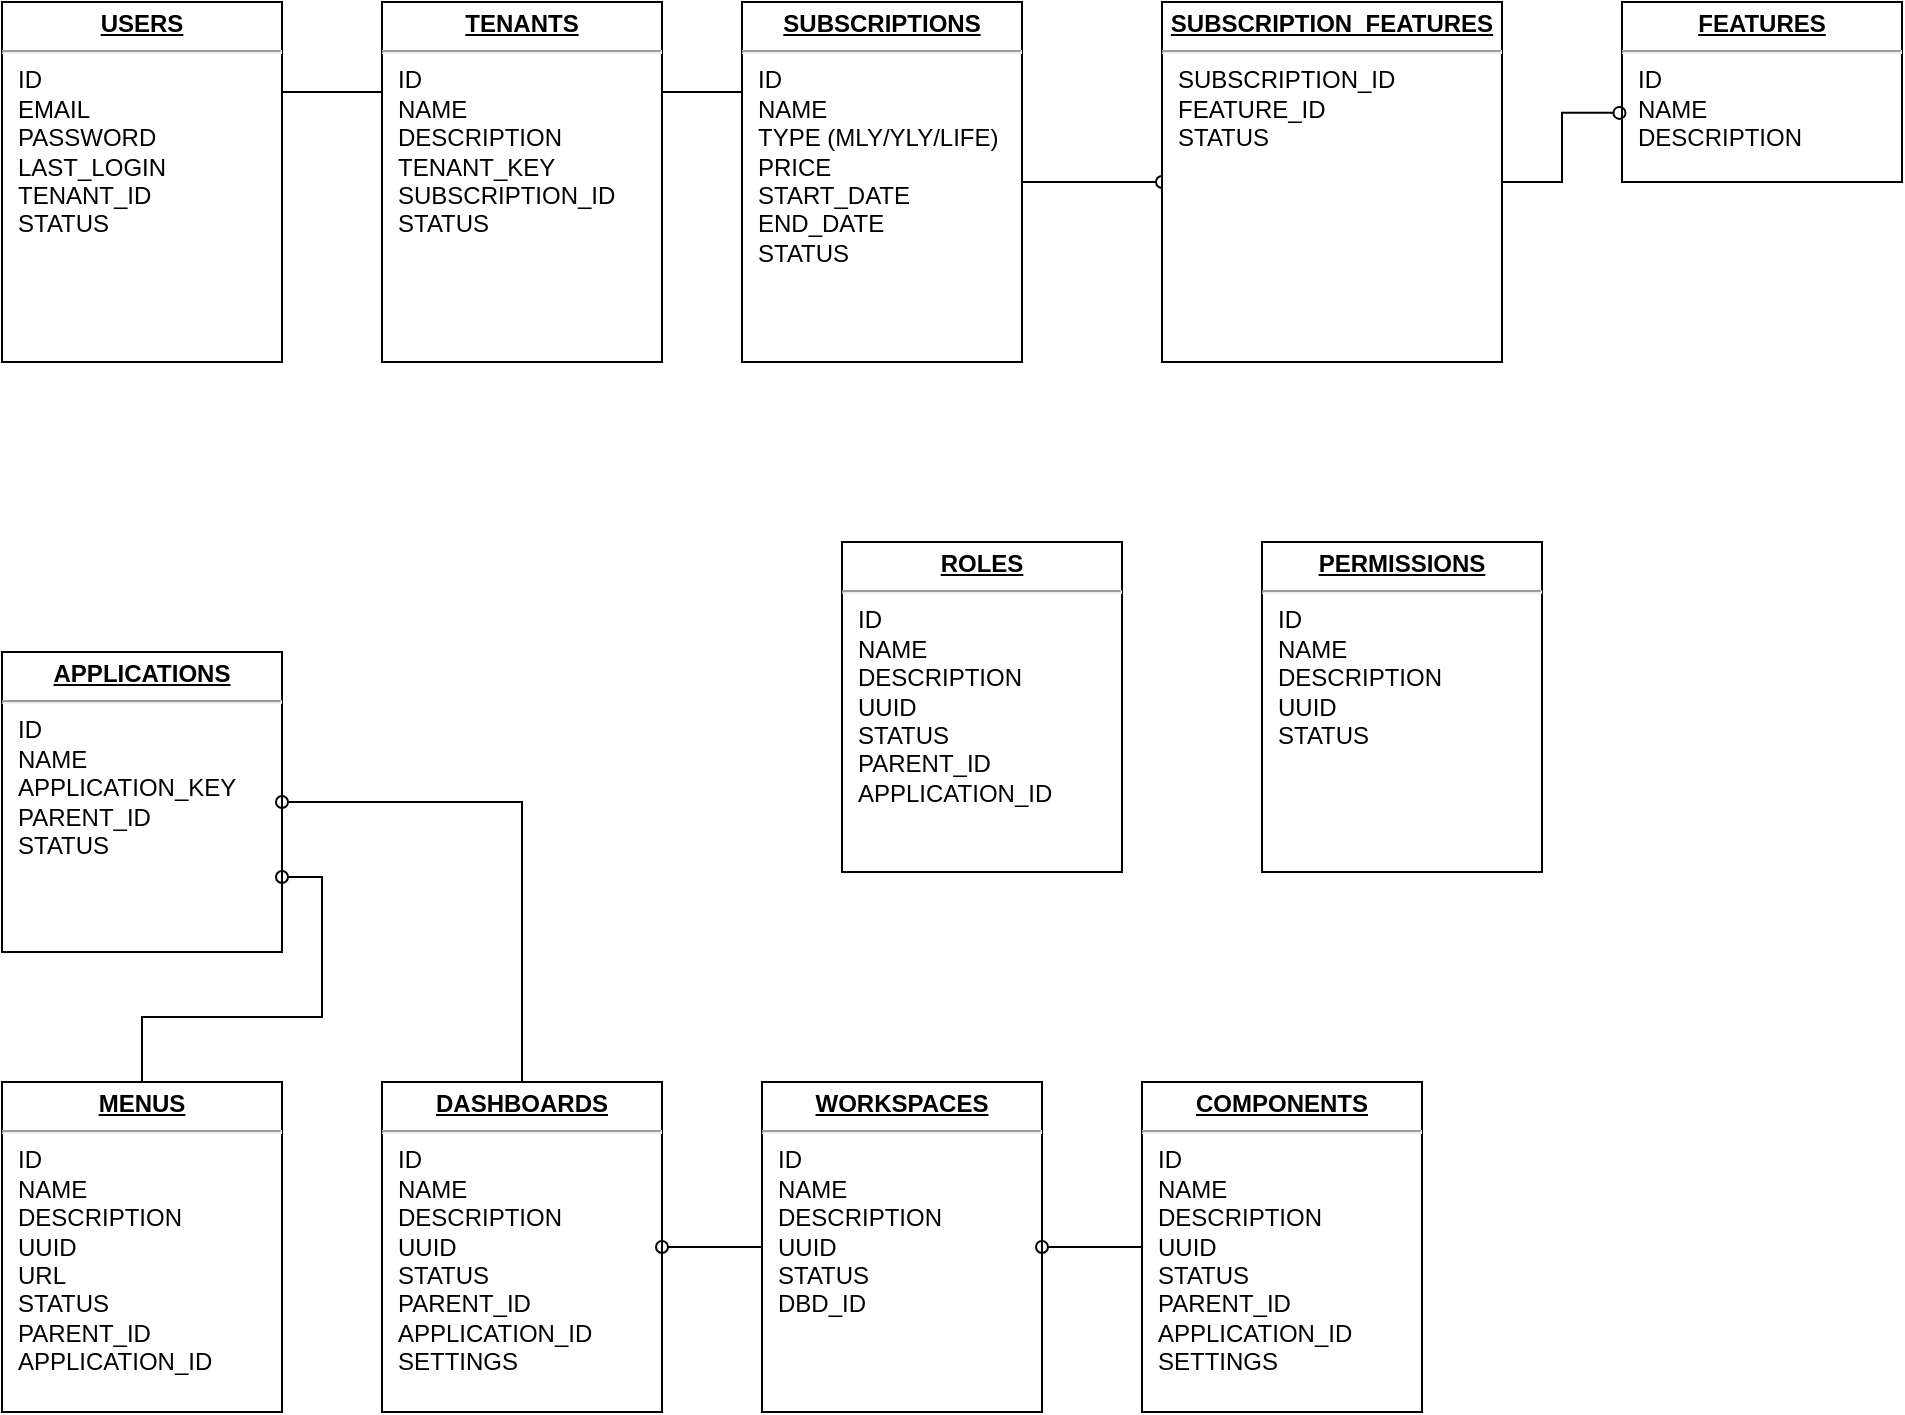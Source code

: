<mxfile version="15.0.6" type="github">
  <diagram name="Page-1" id="a7904f86-f2b4-8e86-fa97-74104820619b">
    <mxGraphModel dx="1038" dy="547" grid="1" gridSize="10" guides="1" tooltips="1" connect="1" arrows="1" fold="1" page="1" pageScale="1" pageWidth="1100" pageHeight="850" background="none" math="0" shadow="0">
      <root>
        <mxCell id="0" />
        <mxCell id="1" parent="0" />
        <mxCell id="24794b860abc3c2d-1" value="&lt;p style=&quot;margin: 0px ; margin-top: 4px ; text-align: center ; text-decoration: underline&quot;&gt;&lt;b&gt;USERS&lt;/b&gt;&lt;/p&gt;&lt;hr&gt;&lt;p style=&quot;margin: 0px ; margin-left: 8px&quot;&gt;ID&lt;/p&gt;&lt;p style=&quot;margin: 0px ; margin-left: 8px&quot;&gt;EMAIL&lt;/p&gt;&lt;p style=&quot;margin: 0px ; margin-left: 8px&quot;&gt;PASSWORD&lt;/p&gt;&lt;p style=&quot;margin: 0px ; margin-left: 8px&quot;&gt;LAST_LOGIN&lt;/p&gt;&lt;p style=&quot;margin: 0px ; margin-left: 8px&quot;&gt;TENANT_ID&lt;/p&gt;&lt;p style=&quot;margin: 0px ; margin-left: 8px&quot;&gt;STATUS&lt;/p&gt;&lt;p style=&quot;margin: 0px ; margin-left: 8px&quot;&gt;&lt;br&gt;&lt;/p&gt;" style="verticalAlign=top;align=left;overflow=fill;fontSize=12;fontFamily=Helvetica;html=1;rounded=0;shadow=0;comic=0;labelBackgroundColor=none;strokeWidth=1" parent="1" vertex="1">
          <mxGeometry x="30" y="50" width="140" height="180" as="geometry" />
        </mxCell>
        <mxCell id="24794b860abc3c2d-16" value="&lt;p style=&quot;margin: 0px ; margin-top: 4px ; text-align: center ; text-decoration: underline&quot;&gt;&lt;b&gt;APPLICATIONS&lt;/b&gt;&lt;/p&gt;&lt;hr&gt;&lt;p style=&quot;margin: 0px ; margin-left: 8px&quot;&gt;ID&lt;/p&gt;&lt;p style=&quot;margin: 0px ; margin-left: 8px&quot;&gt;NAME&lt;/p&gt;&lt;p style=&quot;margin: 0px ; margin-left: 8px&quot;&gt;APPLICATION_KEY&lt;/p&gt;&lt;p style=&quot;margin: 0px ; margin-left: 8px&quot;&gt;PARENT_ID&lt;br&gt;&lt;/p&gt;&lt;p style=&quot;margin: 0px ; margin-left: 8px&quot;&gt;STATUS&lt;/p&gt;&lt;p style=&quot;margin: 0px ; margin-left: 8px&quot;&gt;&lt;br&gt;&lt;/p&gt;" style="verticalAlign=top;align=left;overflow=fill;fontSize=12;fontFamily=Helvetica;html=1;rounded=0;shadow=0;comic=0;labelBackgroundColor=none;strokeWidth=1" parent="1" vertex="1">
          <mxGeometry x="30" y="375" width="140" height="150" as="geometry" />
        </mxCell>
        <mxCell id="24794b860abc3c2d-40" style="edgeStyle=orthogonalEdgeStyle;rounded=0;html=1;exitX=0;exitY=0.25;entryX=1;entryY=0.25;labelBackgroundColor=none;endArrow=none;endFill=0;endSize=8;fontFamily=Verdana;fontSize=12;align=left;" parent="1" source="24794b860abc3c2d-17" target="24794b860abc3c2d-1" edge="1">
          <mxGeometry relative="1" as="geometry" />
        </mxCell>
        <mxCell id="24794b860abc3c2d-41" style="edgeStyle=orthogonalEdgeStyle;rounded=0;html=1;exitX=1;exitY=0.25;entryX=0;entryY=0.25;labelBackgroundColor=none;endArrow=none;endFill=0;endSize=8;fontFamily=Verdana;fontSize=12;align=left;" parent="1" source="24794b860abc3c2d-17" target="24794b860abc3c2d-19" edge="1">
          <mxGeometry relative="1" as="geometry" />
        </mxCell>
        <mxCell id="24794b860abc3c2d-17" value="&lt;p style=&quot;margin: 0px ; margin-top: 4px ; text-align: center ; text-decoration: underline&quot;&gt;&lt;b&gt;TENANTS&lt;/b&gt;&lt;/p&gt;&lt;hr&gt;&lt;p style=&quot;margin: 0px ; margin-left: 8px&quot;&gt;ID&lt;br&gt;NAME&lt;/p&gt;&lt;p style=&quot;margin: 0px ; margin-left: 8px&quot;&gt;DESCRIPTION&lt;/p&gt;&lt;p style=&quot;margin: 0px ; margin-left: 8px&quot;&gt;TENANT_KEY&lt;/p&gt;&lt;p style=&quot;margin: 0px ; margin-left: 8px&quot;&gt;SUBSCRIPTION_ID&lt;/p&gt;&lt;p style=&quot;margin: 0px ; margin-left: 8px&quot;&gt;STATUS&lt;/p&gt;" style="verticalAlign=top;align=left;overflow=fill;fontSize=12;fontFamily=Helvetica;html=1;rounded=0;shadow=0;comic=0;labelBackgroundColor=none;strokeWidth=1" parent="1" vertex="1">
          <mxGeometry x="220" y="50" width="140" height="180" as="geometry" />
        </mxCell>
        <mxCell id="n4MkrR-aPozAzKNr83SV-10" style="edgeStyle=orthogonalEdgeStyle;rounded=0;orthogonalLoop=1;jettySize=auto;html=1;exitX=1;exitY=0.5;exitDx=0;exitDy=0;endArrow=oval;endFill=0;" edge="1" parent="1" source="24794b860abc3c2d-19" target="n4MkrR-aPozAzKNr83SV-8">
          <mxGeometry relative="1" as="geometry" />
        </mxCell>
        <mxCell id="24794b860abc3c2d-19" value="&lt;p style=&quot;margin: 0px ; margin-top: 4px ; text-align: center ; text-decoration: underline&quot;&gt;&lt;b&gt;SUBSCRIPTIONS&lt;/b&gt;&lt;/p&gt;&lt;hr&gt;&lt;p style=&quot;margin: 0px ; margin-left: 8px&quot;&gt;ID&lt;/p&gt;&lt;p style=&quot;margin: 0px ; margin-left: 8px&quot;&gt;NAME&lt;/p&gt;&lt;p style=&quot;margin: 0px ; margin-left: 8px&quot;&gt;TYPE (MLY/YLY/LIFE)&lt;/p&gt;&lt;p style=&quot;margin: 0px ; margin-left: 8px&quot;&gt;PRICE&lt;/p&gt;&lt;p style=&quot;margin: 0px ; margin-left: 8px&quot;&gt;START_DATE&lt;/p&gt;&lt;p style=&quot;margin: 0px ; margin-left: 8px&quot;&gt;END_DATE&lt;br&gt;STATUS&lt;/p&gt;&lt;p style=&quot;margin: 0px ; margin-left: 8px&quot;&gt;&lt;br&gt;&lt;/p&gt;&lt;p style=&quot;margin: 0px ; margin-left: 8px&quot;&gt;&lt;br&gt;&lt;/p&gt;" style="verticalAlign=top;align=left;overflow=fill;fontSize=12;fontFamily=Helvetica;html=1;rounded=0;shadow=0;comic=0;labelBackgroundColor=none;strokeWidth=1" parent="1" vertex="1">
          <mxGeometry x="400" y="50" width="140" height="180" as="geometry" />
        </mxCell>
        <mxCell id="n4MkrR-aPozAzKNr83SV-2" value="&lt;p style=&quot;margin: 0px ; margin-top: 4px ; text-align: center ; text-decoration: underline&quot;&gt;&lt;b&gt;FEATURES&lt;/b&gt;&lt;/p&gt;&lt;hr&gt;&lt;p style=&quot;margin: 0px ; margin-left: 8px&quot;&gt;ID&lt;/p&gt;&lt;p style=&quot;margin: 0px ; margin-left: 8px&quot;&gt;NAME&lt;/p&gt;&lt;p style=&quot;margin: 0px ; margin-left: 8px&quot;&gt;DESCRIPTION&lt;/p&gt;&lt;p style=&quot;margin: 0px ; margin-left: 8px&quot;&gt;&lt;br&gt;&lt;/p&gt;" style="verticalAlign=top;align=left;overflow=fill;fontSize=12;fontFamily=Helvetica;html=1;rounded=0;shadow=0;comic=0;labelBackgroundColor=none;strokeWidth=1" vertex="1" parent="1">
          <mxGeometry x="840" y="50" width="140" height="90" as="geometry" />
        </mxCell>
        <mxCell id="n4MkrR-aPozAzKNr83SV-11" style="edgeStyle=orthogonalEdgeStyle;rounded=0;orthogonalLoop=1;jettySize=auto;html=1;exitX=1;exitY=0.5;exitDx=0;exitDy=0;entryX=-0.009;entryY=0.616;entryDx=0;entryDy=0;entryPerimeter=0;endArrow=oval;endFill=0;" edge="1" parent="1" source="n4MkrR-aPozAzKNr83SV-8" target="n4MkrR-aPozAzKNr83SV-2">
          <mxGeometry relative="1" as="geometry" />
        </mxCell>
        <mxCell id="n4MkrR-aPozAzKNr83SV-8" value="&lt;p style=&quot;margin: 0px ; margin-top: 4px ; text-align: center ; text-decoration: underline&quot;&gt;&lt;b&gt;SUBSCRIPTION_FEATURES&lt;/b&gt;&lt;/p&gt;&lt;hr&gt;&lt;p style=&quot;margin: 0px ; margin-left: 8px&quot;&gt;SUBSCRIPTION_ID&lt;br&gt;FEATURE_ID&lt;br&gt;&lt;/p&gt;&lt;p style=&quot;margin: 0px ; margin-left: 8px&quot;&gt;STATUS&lt;/p&gt;" style="verticalAlign=top;align=left;overflow=fill;fontSize=12;fontFamily=Helvetica;html=1;rounded=0;shadow=0;comic=0;labelBackgroundColor=none;strokeWidth=1" vertex="1" parent="1">
          <mxGeometry x="610" y="50" width="170" height="180" as="geometry" />
        </mxCell>
        <mxCell id="n4MkrR-aPozAzKNr83SV-19" style="edgeStyle=orthogonalEdgeStyle;rounded=0;orthogonalLoop=1;jettySize=auto;html=1;exitX=0.5;exitY=0;exitDx=0;exitDy=0;entryX=1;entryY=0.75;entryDx=0;entryDy=0;endArrow=oval;endFill=0;" edge="1" parent="1" source="n4MkrR-aPozAzKNr83SV-12" target="24794b860abc3c2d-16">
          <mxGeometry relative="1" as="geometry" />
        </mxCell>
        <mxCell id="n4MkrR-aPozAzKNr83SV-12" value="&lt;p style=&quot;margin: 0px ; margin-top: 4px ; text-align: center ; text-decoration: underline&quot;&gt;&lt;b&gt;MENUS&lt;/b&gt;&lt;/p&gt;&lt;hr&gt;&lt;p style=&quot;margin: 0px ; margin-left: 8px&quot;&gt;ID&lt;/p&gt;&lt;p style=&quot;margin: 0px ; margin-left: 8px&quot;&gt;NAME&lt;/p&gt;&lt;p style=&quot;margin: 0px ; margin-left: 8px&quot;&gt;DESCRIPTION&lt;/p&gt;&lt;p style=&quot;margin: 0px ; margin-left: 8px&quot;&gt;UUID&lt;/p&gt;&lt;p style=&quot;margin: 0px ; margin-left: 8px&quot;&gt;URL&lt;/p&gt;&lt;p style=&quot;margin: 0px ; margin-left: 8px&quot;&gt;STATUS&lt;/p&gt;&lt;p style=&quot;margin: 0px ; margin-left: 8px&quot;&gt;PARENT_ID&lt;/p&gt;&lt;p style=&quot;margin: 0px ; margin-left: 8px&quot;&gt;APPLICATION_ID&lt;/p&gt;&lt;p style=&quot;margin: 0px ; margin-left: 8px&quot;&gt;&lt;br&gt;&lt;/p&gt;" style="verticalAlign=top;align=left;overflow=fill;fontSize=12;fontFamily=Helvetica;html=1;rounded=0;shadow=0;comic=0;labelBackgroundColor=none;strokeWidth=1" vertex="1" parent="1">
          <mxGeometry x="30" y="590" width="140" height="165" as="geometry" />
        </mxCell>
        <mxCell id="n4MkrR-aPozAzKNr83SV-18" style="edgeStyle=orthogonalEdgeStyle;rounded=0;orthogonalLoop=1;jettySize=auto;html=1;exitX=0.5;exitY=0;exitDx=0;exitDy=0;entryX=1;entryY=0.5;entryDx=0;entryDy=0;endArrow=oval;endFill=0;" edge="1" parent="1" source="n4MkrR-aPozAzKNr83SV-13" target="24794b860abc3c2d-16">
          <mxGeometry relative="1" as="geometry" />
        </mxCell>
        <mxCell id="n4MkrR-aPozAzKNr83SV-13" value="&lt;p style=&quot;margin: 0px ; margin-top: 4px ; text-align: center ; text-decoration: underline&quot;&gt;&lt;b&gt;DASHBOARDS&lt;/b&gt;&lt;/p&gt;&lt;hr&gt;&lt;p style=&quot;margin: 0px ; margin-left: 8px&quot;&gt;ID&lt;/p&gt;&lt;p style=&quot;margin: 0px ; margin-left: 8px&quot;&gt;NAME&lt;/p&gt;&lt;p style=&quot;margin: 0px ; margin-left: 8px&quot;&gt;DESCRIPTION&lt;/p&gt;&lt;p style=&quot;margin: 0px ; margin-left: 8px&quot;&gt;&lt;span&gt;UUID&lt;/span&gt;&lt;/p&gt;&lt;p style=&quot;margin: 0px ; margin-left: 8px&quot;&gt;&lt;span&gt;STATUS&lt;/span&gt;&lt;br&gt;&lt;/p&gt;&lt;p style=&quot;margin: 0px ; margin-left: 8px&quot;&gt;PARENT_ID&lt;/p&gt;&lt;p style=&quot;margin: 0px ; margin-left: 8px&quot;&gt;APPLICATION_ID&lt;/p&gt;&lt;p style=&quot;margin: 0px ; margin-left: 8px&quot;&gt;SETTINGS&lt;/p&gt;&lt;p style=&quot;margin: 0px ; margin-left: 8px&quot;&gt;&lt;br&gt;&lt;/p&gt;" style="verticalAlign=top;align=left;overflow=fill;fontSize=12;fontFamily=Helvetica;html=1;rounded=0;shadow=0;comic=0;labelBackgroundColor=none;strokeWidth=1" vertex="1" parent="1">
          <mxGeometry x="220" y="590" width="140" height="165" as="geometry" />
        </mxCell>
        <mxCell id="n4MkrR-aPozAzKNr83SV-17" style="edgeStyle=orthogonalEdgeStyle;rounded=0;orthogonalLoop=1;jettySize=auto;html=1;exitX=0;exitY=0.5;exitDx=0;exitDy=0;entryX=1;entryY=0.5;entryDx=0;entryDy=0;endArrow=oval;endFill=0;" edge="1" parent="1" source="n4MkrR-aPozAzKNr83SV-14" target="n4MkrR-aPozAzKNr83SV-13">
          <mxGeometry relative="1" as="geometry" />
        </mxCell>
        <mxCell id="n4MkrR-aPozAzKNr83SV-14" value="&lt;p style=&quot;margin: 0px ; margin-top: 4px ; text-align: center ; text-decoration: underline&quot;&gt;&lt;b&gt;WORKSPACES&lt;/b&gt;&lt;/p&gt;&lt;hr&gt;&lt;p style=&quot;margin: 0px ; margin-left: 8px&quot;&gt;ID&lt;/p&gt;&lt;p style=&quot;margin: 0px ; margin-left: 8px&quot;&gt;NAME&lt;/p&gt;&lt;p style=&quot;margin: 0px ; margin-left: 8px&quot;&gt;DESCRIPTION&lt;/p&gt;&lt;p style=&quot;margin: 0px ; margin-left: 8px&quot;&gt;UUID&lt;/p&gt;&lt;p style=&quot;margin: 0px ; margin-left: 8px&quot;&gt;STATUS&lt;/p&gt;&lt;p style=&quot;margin: 0px ; margin-left: 8px&quot;&gt;DBD_ID&lt;/p&gt;&lt;p style=&quot;margin: 0px ; margin-left: 8px&quot;&gt;&lt;br&gt;&lt;/p&gt;&lt;p style=&quot;margin: 0px ; margin-left: 8px&quot;&gt;&lt;br&gt;&lt;/p&gt;" style="verticalAlign=top;align=left;overflow=fill;fontSize=12;fontFamily=Helvetica;html=1;rounded=0;shadow=0;comic=0;labelBackgroundColor=none;strokeWidth=1" vertex="1" parent="1">
          <mxGeometry x="410" y="590" width="140" height="165" as="geometry" />
        </mxCell>
        <mxCell id="n4MkrR-aPozAzKNr83SV-16" style="edgeStyle=orthogonalEdgeStyle;rounded=0;orthogonalLoop=1;jettySize=auto;html=1;exitX=0;exitY=0.5;exitDx=0;exitDy=0;entryX=1;entryY=0.5;entryDx=0;entryDy=0;endArrow=oval;endFill=0;" edge="1" parent="1" source="n4MkrR-aPozAzKNr83SV-15" target="n4MkrR-aPozAzKNr83SV-14">
          <mxGeometry relative="1" as="geometry" />
        </mxCell>
        <mxCell id="n4MkrR-aPozAzKNr83SV-15" value="&lt;p style=&quot;margin: 0px ; margin-top: 4px ; text-align: center ; text-decoration: underline&quot;&gt;&lt;b&gt;COMPONENTS&lt;/b&gt;&lt;/p&gt;&lt;hr&gt;&lt;p style=&quot;margin: 0px ; margin-left: 8px&quot;&gt;ID&lt;/p&gt;&lt;p style=&quot;margin: 0px ; margin-left: 8px&quot;&gt;NAME&lt;/p&gt;&lt;p style=&quot;margin: 0px ; margin-left: 8px&quot;&gt;DESCRIPTION&lt;/p&gt;&lt;p style=&quot;margin: 0px ; margin-left: 8px&quot;&gt;UUID&lt;/p&gt;&lt;p style=&quot;margin: 0px ; margin-left: 8px&quot;&gt;STATUS&lt;/p&gt;&lt;p style=&quot;margin: 0px ; margin-left: 8px&quot;&gt;PARENT_ID&lt;/p&gt;&lt;p style=&quot;margin: 0px ; margin-left: 8px&quot;&gt;APPLICATION_ID&lt;/p&gt;&lt;p style=&quot;margin: 0px ; margin-left: 8px&quot;&gt;SETTINGS&lt;/p&gt;&lt;p style=&quot;margin: 0px ; margin-left: 8px&quot;&gt;&lt;br&gt;&lt;/p&gt;" style="verticalAlign=top;align=left;overflow=fill;fontSize=12;fontFamily=Helvetica;html=1;rounded=0;shadow=0;comic=0;labelBackgroundColor=none;strokeWidth=1" vertex="1" parent="1">
          <mxGeometry x="600" y="590" width="140" height="165" as="geometry" />
        </mxCell>
        <mxCell id="n4MkrR-aPozAzKNr83SV-20" value="&lt;p style=&quot;margin: 0px ; margin-top: 4px ; text-align: center ; text-decoration: underline&quot;&gt;&lt;b&gt;ROLES&lt;/b&gt;&lt;/p&gt;&lt;hr&gt;&lt;p style=&quot;margin: 0px ; margin-left: 8px&quot;&gt;ID&lt;/p&gt;&lt;p style=&quot;margin: 0px ; margin-left: 8px&quot;&gt;NAME&lt;/p&gt;&lt;p style=&quot;margin: 0px ; margin-left: 8px&quot;&gt;DESCRIPTION&lt;/p&gt;&lt;p style=&quot;margin: 0px ; margin-left: 8px&quot;&gt;UUID&lt;/p&gt;&lt;p style=&quot;margin: 0px ; margin-left: 8px&quot;&gt;STATUS&lt;/p&gt;&lt;p style=&quot;margin: 0px ; margin-left: 8px&quot;&gt;PARENT_ID&lt;/p&gt;&lt;p style=&quot;margin: 0px ; margin-left: 8px&quot;&gt;APPLICATION_ID&lt;/p&gt;&lt;p style=&quot;margin: 0px ; margin-left: 8px&quot;&gt;&lt;br&gt;&lt;/p&gt;" style="verticalAlign=top;align=left;overflow=fill;fontSize=12;fontFamily=Helvetica;html=1;rounded=0;shadow=0;comic=0;labelBackgroundColor=none;strokeWidth=1" vertex="1" parent="1">
          <mxGeometry x="450" y="320" width="140" height="165" as="geometry" />
        </mxCell>
        <mxCell id="n4MkrR-aPozAzKNr83SV-21" value="&lt;p style=&quot;margin: 0px ; margin-top: 4px ; text-align: center ; text-decoration: underline&quot;&gt;&lt;b&gt;PERMISSIONS&lt;/b&gt;&lt;/p&gt;&lt;hr&gt;&lt;p style=&quot;margin: 0px ; margin-left: 8px&quot;&gt;ID&lt;/p&gt;&lt;p style=&quot;margin: 0px ; margin-left: 8px&quot;&gt;NAME&lt;/p&gt;&lt;p style=&quot;margin: 0px ; margin-left: 8px&quot;&gt;DESCRIPTION&lt;/p&gt;&lt;p style=&quot;margin: 0px ; margin-left: 8px&quot;&gt;UUID&lt;/p&gt;&lt;p style=&quot;margin: 0px ; margin-left: 8px&quot;&gt;STATUS&lt;/p&gt;" style="verticalAlign=top;align=left;overflow=fill;fontSize=12;fontFamily=Helvetica;html=1;rounded=0;shadow=0;comic=0;labelBackgroundColor=none;strokeWidth=1" vertex="1" parent="1">
          <mxGeometry x="660" y="320" width="140" height="165" as="geometry" />
        </mxCell>
      </root>
    </mxGraphModel>
  </diagram>
</mxfile>
